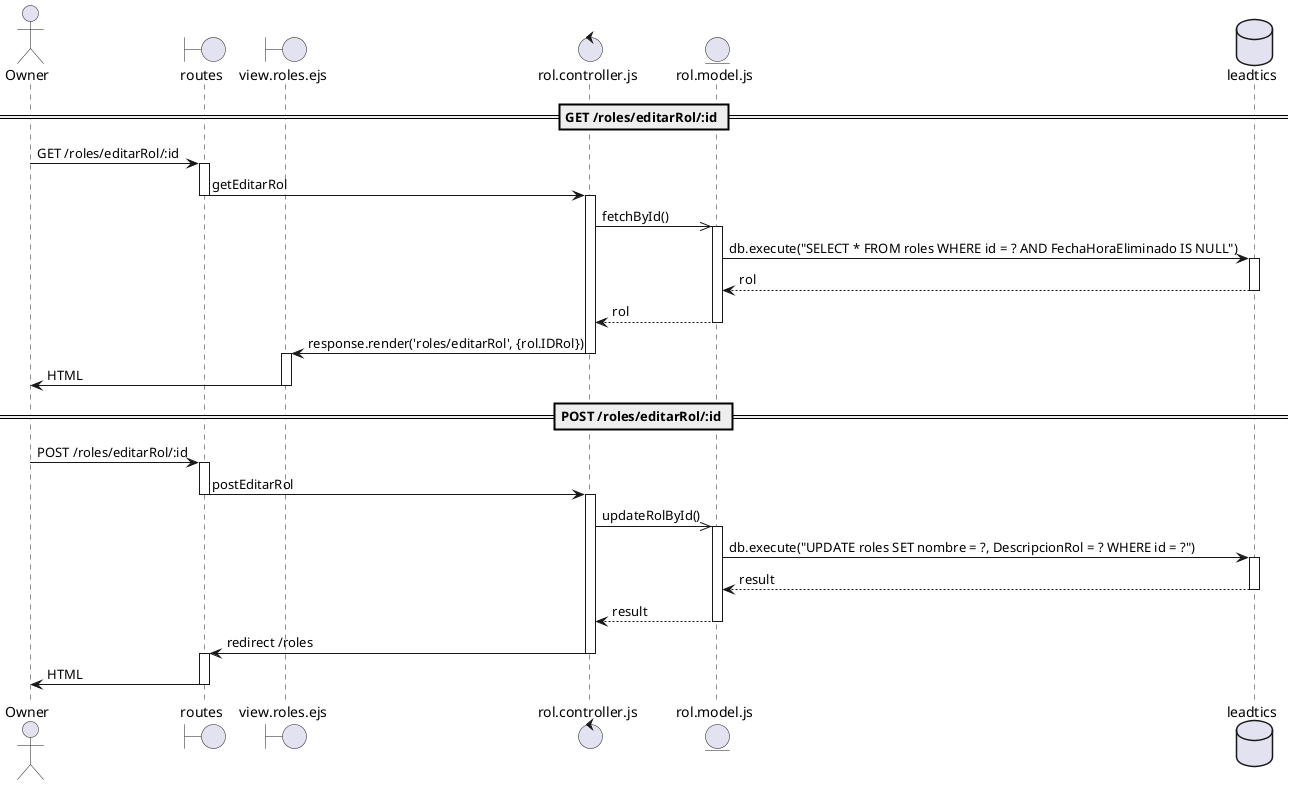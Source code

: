 @startuml CU15

actor Owner
boundary routes
boundary view.roles.ejs
control rol.controller.js
entity rol.model.js
database leadtics

== GET /roles/editarRol/:id ==

Owner -> routes : GET /roles/editarRol/:id
activate routes

routes -> rol.controller.js : getEditarRol
deactivate routes
activate rol.controller.js

rol.controller.js ->> rol.model.js : fetchById()
activate rol.model.js

rol.model.js -> leadtics : db.execute("SELECT * FROM roles WHERE id = ? AND FechaHoraEliminado IS NULL")
activate leadtics

leadtics --> rol.model.js : rol
deactivate leadtics

rol.model.js --> rol.controller.js :rol
deactivate rol.model.js

rol.controller.js -> view.roles.ejs : response.render('roles/editarRol', {rol.IDRol})
deactivate rol.controller.js
activate view.roles.ejs

view.roles.ejs -> Owner : HTML
deactivate view.roles.ejs

== POST /roles/editarRol/:id ==

Owner -> routes : POST /roles/editarRol/:id
activate routes

routes -> rol.controller.js : postEditarRol
deactivate routes
activate rol.controller.js

rol.controller.js ->> rol.model.js : updateRolById()
activate rol.model.js

rol.model.js -> leadtics : db.execute("UPDATE roles SET nombre = ?, DescripcionRol = ? WHERE id = ?")
activate leadtics

leadtics --> rol.model.js : result
deactivate leadtics

rol.model.js --> rol.controller.js : result
deactivate rol.model.js

rol.controller.js -> routes : redirect /roles
deactivate rol.controller.js
activate routes

routes -> Owner : HTML
deactivate routes

@enduml
